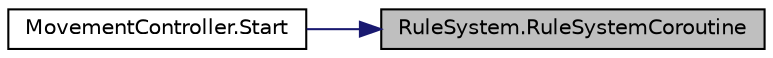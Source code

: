 digraph "RuleSystem.RuleSystemCoroutine"
{
 // INTERACTIVE_SVG=YES
 // LATEX_PDF_SIZE
  edge [fontname="Helvetica",fontsize="10",labelfontname="Helvetica",labelfontsize="10"];
  node [fontname="Helvetica",fontsize="10",shape=record];
  rankdir="RL";
  Node1 [label="RuleSystem.RuleSystemCoroutine",height=0.2,width=0.4,color="black", fillcolor="grey75", style="filled", fontcolor="black",tooltip=" "];
  Node1 -> Node2 [dir="back",color="midnightblue",fontsize="10",style="solid",fontname="Helvetica"];
  Node2 [label="MovementController.Start",height=0.2,width=0.4,color="black", fillcolor="white", style="filled",URL="$class_movement_controller.html#a6625f01290af846b3b61ea1e1432fb19",tooltip=" "];
}
